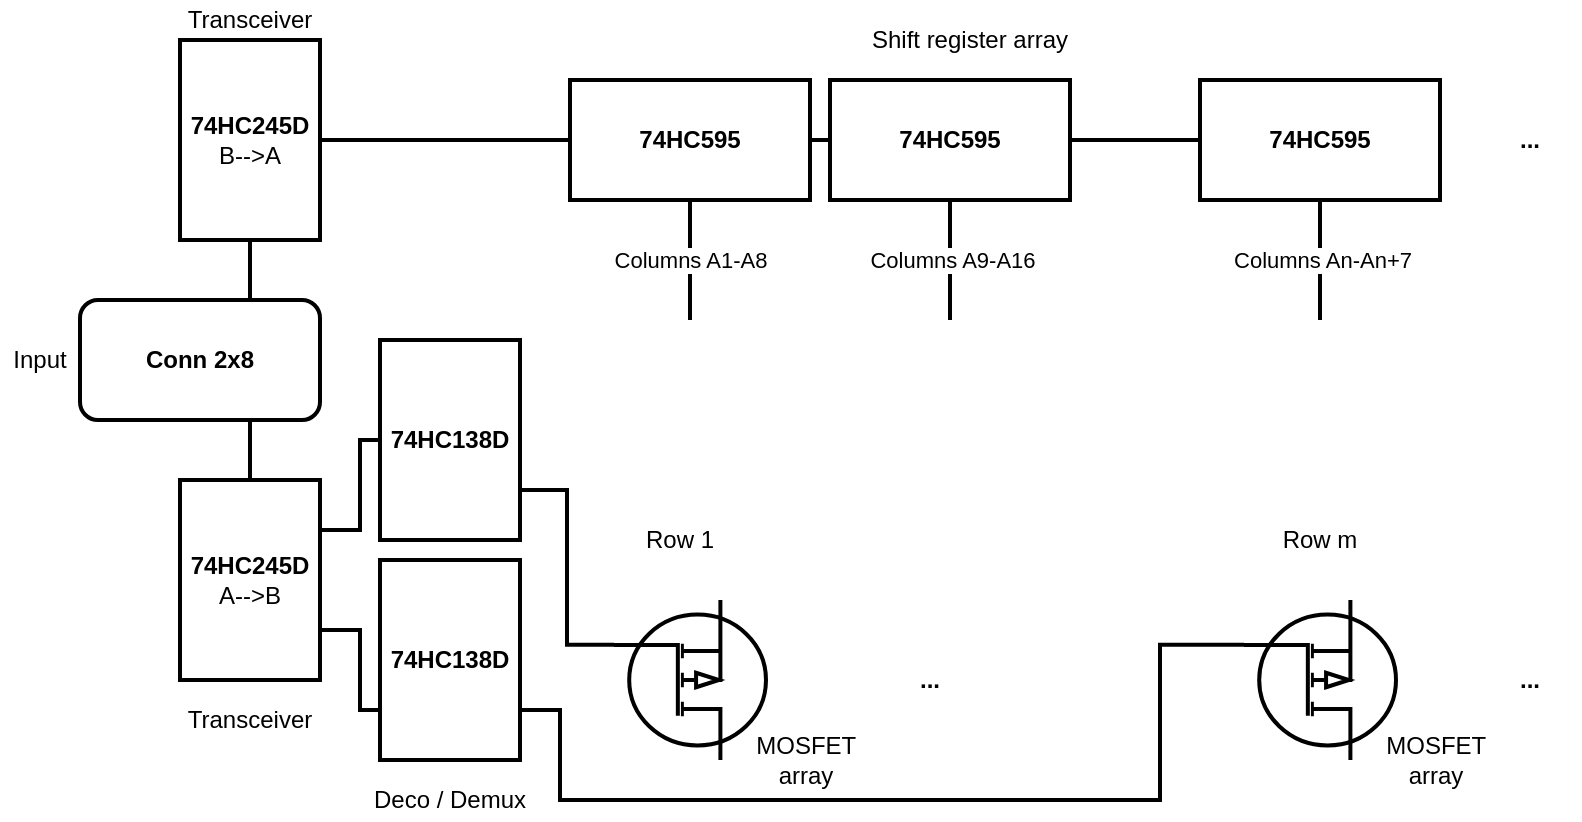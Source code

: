 <mxfile version="14.9.3" type="github">
  <diagram id="OLPzdQ6984Ci1N3j3NNt" name="Page-1">
    <mxGraphModel dx="1422" dy="820" grid="1" gridSize="10" guides="1" tooltips="1" connect="1" arrows="1" fold="1" page="1" pageScale="1" pageWidth="850" pageHeight="1100" math="0" shadow="0">
      <root>
        <mxCell id="0" />
        <mxCell id="1" parent="0" />
        <mxCell id="0RGbT1HDXZxZlaM0Kru3-36" style="edgeStyle=orthogonalEdgeStyle;rounded=0;orthogonalLoop=1;jettySize=auto;html=1;exitX=1;exitY=0.5;exitDx=0;exitDy=0;entryX=0;entryY=0.5;entryDx=0;entryDy=0;endArrow=none;endFill=0;strokeWidth=2;" edge="1" parent="1" source="0RGbT1HDXZxZlaM0Kru3-4" target="0RGbT1HDXZxZlaM0Kru3-14">
          <mxGeometry relative="1" as="geometry" />
        </mxCell>
        <mxCell id="0RGbT1HDXZxZlaM0Kru3-4" value="&lt;div&gt;&lt;b&gt;74HC245D&lt;/b&gt;&lt;/div&gt;&lt;div&gt;B--&amp;gt;A&lt;b&gt;&lt;br&gt;&lt;/b&gt;&lt;/div&gt;" style="rounded=0;whiteSpace=wrap;html=1;strokeWidth=2;" vertex="1" parent="1">
          <mxGeometry x="120" y="260" width="70" height="100" as="geometry" />
        </mxCell>
        <mxCell id="0RGbT1HDXZxZlaM0Kru3-32" style="edgeStyle=orthogonalEdgeStyle;rounded=0;orthogonalLoop=1;jettySize=auto;html=1;exitX=1;exitY=0.25;exitDx=0;exitDy=0;entryX=0;entryY=0.5;entryDx=0;entryDy=0;endArrow=none;endFill=0;strokeWidth=2;" edge="1" parent="1" source="0RGbT1HDXZxZlaM0Kru3-5" target="0RGbT1HDXZxZlaM0Kru3-6">
          <mxGeometry relative="1" as="geometry" />
        </mxCell>
        <mxCell id="0RGbT1HDXZxZlaM0Kru3-33" style="edgeStyle=orthogonalEdgeStyle;rounded=0;orthogonalLoop=1;jettySize=auto;html=1;exitX=1;exitY=0.75;exitDx=0;exitDy=0;entryX=0;entryY=0.75;entryDx=0;entryDy=0;endArrow=none;endFill=0;strokeWidth=2;" edge="1" parent="1" source="0RGbT1HDXZxZlaM0Kru3-5" target="0RGbT1HDXZxZlaM0Kru3-7">
          <mxGeometry relative="1" as="geometry" />
        </mxCell>
        <mxCell id="0RGbT1HDXZxZlaM0Kru3-5" value="&lt;div&gt;&lt;b&gt;74HC245D&lt;/b&gt;&lt;/div&gt;&lt;div&gt;A--&amp;gt;B&lt;b&gt;&lt;br&gt;&lt;/b&gt;&lt;/div&gt;" style="rounded=0;whiteSpace=wrap;html=1;strokeWidth=2;" vertex="1" parent="1">
          <mxGeometry x="120" y="480" width="70" height="100" as="geometry" />
        </mxCell>
        <mxCell id="0RGbT1HDXZxZlaM0Kru3-34" style="edgeStyle=orthogonalEdgeStyle;rounded=0;orthogonalLoop=1;jettySize=auto;html=1;exitX=1;exitY=0.75;exitDx=0;exitDy=0;entryX=0;entryY=0.72;entryDx=0;entryDy=0;entryPerimeter=0;endArrow=none;endFill=0;strokeWidth=2;" edge="1" parent="1" source="0RGbT1HDXZxZlaM0Kru3-6" target="0RGbT1HDXZxZlaM0Kru3-17">
          <mxGeometry relative="1" as="geometry" />
        </mxCell>
        <mxCell id="0RGbT1HDXZxZlaM0Kru3-6" value="&lt;b&gt;74HC138D&lt;/b&gt;" style="rounded=0;whiteSpace=wrap;html=1;strokeWidth=2;" vertex="1" parent="1">
          <mxGeometry x="220" y="410" width="70" height="100" as="geometry" />
        </mxCell>
        <mxCell id="0RGbT1HDXZxZlaM0Kru3-41" style="edgeStyle=orthogonalEdgeStyle;rounded=0;orthogonalLoop=1;jettySize=auto;html=1;exitX=1;exitY=0.75;exitDx=0;exitDy=0;entryX=0;entryY=0.72;entryDx=0;entryDy=0;entryPerimeter=0;endArrow=none;endFill=0;strokeWidth=2;" edge="1" parent="1" source="0RGbT1HDXZxZlaM0Kru3-7" target="0RGbT1HDXZxZlaM0Kru3-19">
          <mxGeometry relative="1" as="geometry">
            <Array as="points">
              <mxPoint x="310" y="595" />
              <mxPoint x="310" y="640" />
              <mxPoint x="610" y="640" />
              <mxPoint x="610" y="562" />
            </Array>
          </mxGeometry>
        </mxCell>
        <mxCell id="0RGbT1HDXZxZlaM0Kru3-7" value="&lt;b&gt;74HC138D&lt;/b&gt;" style="rounded=0;whiteSpace=wrap;html=1;strokeWidth=2;" vertex="1" parent="1">
          <mxGeometry x="220" y="520" width="70" height="100" as="geometry" />
        </mxCell>
        <mxCell id="0RGbT1HDXZxZlaM0Kru3-37" style="edgeStyle=orthogonalEdgeStyle;rounded=0;orthogonalLoop=1;jettySize=auto;html=1;exitX=1;exitY=0.5;exitDx=0;exitDy=0;entryX=0;entryY=0.5;entryDx=0;entryDy=0;endArrow=none;endFill=0;strokeWidth=2;" edge="1" parent="1" source="0RGbT1HDXZxZlaM0Kru3-14" target="0RGbT1HDXZxZlaM0Kru3-15">
          <mxGeometry relative="1" as="geometry" />
        </mxCell>
        <mxCell id="0RGbT1HDXZxZlaM0Kru3-43" value="Columns A1-A8" style="edgeStyle=orthogonalEdgeStyle;rounded=0;orthogonalLoop=1;jettySize=auto;html=1;exitX=0.5;exitY=1;exitDx=0;exitDy=0;endArrow=none;endFill=0;strokeWidth=2;" edge="1" parent="1" source="0RGbT1HDXZxZlaM0Kru3-14">
          <mxGeometry relative="1" as="geometry">
            <mxPoint x="375" y="400" as="targetPoint" />
            <Array as="points">
              <mxPoint x="375" y="370" />
              <mxPoint x="375" y="370" />
            </Array>
          </mxGeometry>
        </mxCell>
        <mxCell id="0RGbT1HDXZxZlaM0Kru3-14" value="&lt;b&gt;74HC595&lt;/b&gt;" style="rounded=0;whiteSpace=wrap;html=1;strokeWidth=2;" vertex="1" parent="1">
          <mxGeometry x="315" y="280" width="120" height="60" as="geometry" />
        </mxCell>
        <mxCell id="0RGbT1HDXZxZlaM0Kru3-38" style="edgeStyle=orthogonalEdgeStyle;rounded=0;orthogonalLoop=1;jettySize=auto;html=1;exitX=1;exitY=0.5;exitDx=0;exitDy=0;entryX=0;entryY=0.5;entryDx=0;entryDy=0;endArrow=none;endFill=0;strokeWidth=2;" edge="1" parent="1" source="0RGbT1HDXZxZlaM0Kru3-15" target="0RGbT1HDXZxZlaM0Kru3-16">
          <mxGeometry relative="1" as="geometry" />
        </mxCell>
        <mxCell id="0RGbT1HDXZxZlaM0Kru3-44" value="Columns A9-A16" style="edgeStyle=orthogonalEdgeStyle;rounded=0;orthogonalLoop=1;jettySize=auto;html=1;exitX=0.5;exitY=1;exitDx=0;exitDy=0;endArrow=none;endFill=0;strokeWidth=2;" edge="1" parent="1" source="0RGbT1HDXZxZlaM0Kru3-15">
          <mxGeometry relative="1" as="geometry">
            <mxPoint x="505" y="400" as="targetPoint" />
          </mxGeometry>
        </mxCell>
        <mxCell id="0RGbT1HDXZxZlaM0Kru3-15" value="&lt;b&gt;74HC595&lt;/b&gt;" style="rounded=0;whiteSpace=wrap;html=1;strokeWidth=2;" vertex="1" parent="1">
          <mxGeometry x="445" y="280" width="120" height="60" as="geometry" />
        </mxCell>
        <mxCell id="0RGbT1HDXZxZlaM0Kru3-45" value="Columns An-An+7" style="edgeStyle=orthogonalEdgeStyle;rounded=0;orthogonalLoop=1;jettySize=auto;html=1;exitX=0.5;exitY=1;exitDx=0;exitDy=0;endArrow=none;endFill=0;strokeWidth=2;" edge="1" parent="1" source="0RGbT1HDXZxZlaM0Kru3-16">
          <mxGeometry relative="1" as="geometry">
            <mxPoint x="690" y="400" as="targetPoint" />
          </mxGeometry>
        </mxCell>
        <mxCell id="0RGbT1HDXZxZlaM0Kru3-16" value="&lt;b&gt;74HC595&lt;/b&gt;" style="rounded=0;whiteSpace=wrap;html=1;strokeWidth=2;" vertex="1" parent="1">
          <mxGeometry x="630" y="280" width="120" height="60" as="geometry" />
        </mxCell>
        <mxCell id="0RGbT1HDXZxZlaM0Kru3-17" value="" style="verticalLabelPosition=bottom;shadow=0;dashed=0;align=center;html=1;verticalAlign=top;shape=mxgraph.electrical.mosfets1.mosfet_ic_p;strokeWidth=2;flipH=0;flipV=1;" vertex="1" parent="1">
          <mxGeometry x="337" y="540" width="76" height="80" as="geometry" />
        </mxCell>
        <mxCell id="0RGbT1HDXZxZlaM0Kru3-19" value="" style="verticalLabelPosition=bottom;shadow=0;dashed=0;align=center;html=1;verticalAlign=top;shape=mxgraph.electrical.mosfets1.mosfet_ic_p;strokeWidth=2;flipH=0;flipV=1;" vertex="1" parent="1">
          <mxGeometry x="652" y="540" width="76" height="80" as="geometry" />
        </mxCell>
        <mxCell id="0RGbT1HDXZxZlaM0Kru3-23" value="&lt;div&gt;Row 1&lt;/div&gt;" style="text;html=1;strokeColor=none;fillColor=none;align=center;verticalAlign=middle;whiteSpace=wrap;rounded=0;" vertex="1" parent="1">
          <mxGeometry x="350" y="500" width="40" height="20" as="geometry" />
        </mxCell>
        <mxCell id="0RGbT1HDXZxZlaM0Kru3-25" value="&lt;div&gt;Row m&lt;br&gt;&lt;/div&gt;" style="text;html=1;strokeColor=none;fillColor=none;align=center;verticalAlign=middle;whiteSpace=wrap;rounded=0;" vertex="1" parent="1">
          <mxGeometry x="665" y="500" width="50" height="20" as="geometry" />
        </mxCell>
        <mxCell id="0RGbT1HDXZxZlaM0Kru3-27" style="edgeStyle=orthogonalEdgeStyle;rounded=0;orthogonalLoop=1;jettySize=auto;html=1;exitX=0.75;exitY=1;exitDx=0;exitDy=0;entryX=0.5;entryY=0;entryDx=0;entryDy=0;strokeWidth=2;endArrow=none;endFill=0;" edge="1" parent="1" source="0RGbT1HDXZxZlaM0Kru3-26" target="0RGbT1HDXZxZlaM0Kru3-5">
          <mxGeometry relative="1" as="geometry" />
        </mxCell>
        <mxCell id="0RGbT1HDXZxZlaM0Kru3-29" style="edgeStyle=orthogonalEdgeStyle;rounded=0;orthogonalLoop=1;jettySize=auto;html=1;exitX=0.75;exitY=0;exitDx=0;exitDy=0;entryX=0.5;entryY=1;entryDx=0;entryDy=0;endArrow=none;endFill=0;strokeWidth=2;" edge="1" parent="1" source="0RGbT1HDXZxZlaM0Kru3-26" target="0RGbT1HDXZxZlaM0Kru3-4">
          <mxGeometry relative="1" as="geometry" />
        </mxCell>
        <mxCell id="0RGbT1HDXZxZlaM0Kru3-26" value="&lt;b&gt;Conn 2x8&lt;/b&gt;" style="rounded=1;whiteSpace=wrap;html=1;strokeWidth=2;" vertex="1" parent="1">
          <mxGeometry x="70" y="390" width="120" height="60" as="geometry" />
        </mxCell>
        <mxCell id="0RGbT1HDXZxZlaM0Kru3-39" value="&lt;b&gt;...&lt;/b&gt;" style="text;html=1;strokeColor=none;fillColor=none;align=center;verticalAlign=middle;whiteSpace=wrap;rounded=0;" vertex="1" parent="1">
          <mxGeometry x="770" y="300" width="50" height="20" as="geometry" />
        </mxCell>
        <mxCell id="0RGbT1HDXZxZlaM0Kru3-40" value="&lt;b&gt;...&lt;/b&gt;" style="text;html=1;strokeColor=none;fillColor=none;align=center;verticalAlign=middle;whiteSpace=wrap;rounded=0;" vertex="1" parent="1">
          <mxGeometry x="770" y="570" width="50" height="20" as="geometry" />
        </mxCell>
        <mxCell id="0RGbT1HDXZxZlaM0Kru3-42" value="&lt;b&gt;...&lt;/b&gt;" style="text;html=1;strokeColor=none;fillColor=none;align=center;verticalAlign=middle;whiteSpace=wrap;rounded=0;" vertex="1" parent="1">
          <mxGeometry x="470" y="570" width="50" height="20" as="geometry" />
        </mxCell>
        <mxCell id="0RGbT1HDXZxZlaM0Kru3-46" value="MOSFET array" style="text;html=1;strokeColor=none;fillColor=none;align=center;verticalAlign=middle;whiteSpace=wrap;rounded=0;" vertex="1" parent="1">
          <mxGeometry x="413" y="610" width="40" height="20" as="geometry" />
        </mxCell>
        <mxCell id="0RGbT1HDXZxZlaM0Kru3-48" value="MOSFET array" style="text;html=1;strokeColor=none;fillColor=none;align=center;verticalAlign=middle;whiteSpace=wrap;rounded=0;" vertex="1" parent="1">
          <mxGeometry x="728" y="610" width="40" height="20" as="geometry" />
        </mxCell>
        <mxCell id="0RGbT1HDXZxZlaM0Kru3-49" value="Shift register array" style="text;html=1;strokeColor=none;fillColor=none;align=center;verticalAlign=middle;whiteSpace=wrap;rounded=0;" vertex="1" parent="1">
          <mxGeometry x="390" y="250" width="250" height="20" as="geometry" />
        </mxCell>
        <mxCell id="0RGbT1HDXZxZlaM0Kru3-50" value="Transceiver" style="text;html=1;strokeColor=none;fillColor=none;align=center;verticalAlign=middle;whiteSpace=wrap;rounded=0;" vertex="1" parent="1">
          <mxGeometry x="135" y="240" width="40" height="20" as="geometry" />
        </mxCell>
        <mxCell id="0RGbT1HDXZxZlaM0Kru3-51" value="Transceiver" style="text;html=1;strokeColor=none;fillColor=none;align=center;verticalAlign=middle;whiteSpace=wrap;rounded=0;" vertex="1" parent="1">
          <mxGeometry x="135" y="590" width="40" height="20" as="geometry" />
        </mxCell>
        <mxCell id="0RGbT1HDXZxZlaM0Kru3-52" value="Input" style="text;html=1;strokeColor=none;fillColor=none;align=center;verticalAlign=middle;whiteSpace=wrap;rounded=0;" vertex="1" parent="1">
          <mxGeometry x="30" y="410" width="40" height="20" as="geometry" />
        </mxCell>
        <mxCell id="0RGbT1HDXZxZlaM0Kru3-53" value="Deco / Demux" style="text;html=1;strokeColor=none;fillColor=none;align=center;verticalAlign=middle;whiteSpace=wrap;rounded=0;" vertex="1" parent="1">
          <mxGeometry x="215" y="630" width="80" height="20" as="geometry" />
        </mxCell>
      </root>
    </mxGraphModel>
  </diagram>
</mxfile>

